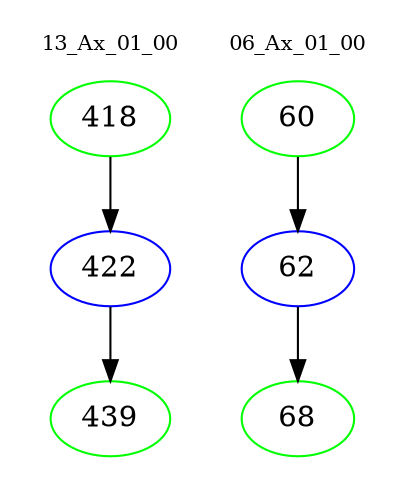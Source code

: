digraph{
subgraph cluster_0 {
color = white
label = "13_Ax_01_00";
fontsize=10;
T0_418 [label="418", color="green"]
T0_418 -> T0_422 [color="black"]
T0_422 [label="422", color="blue"]
T0_422 -> T0_439 [color="black"]
T0_439 [label="439", color="green"]
}
subgraph cluster_1 {
color = white
label = "06_Ax_01_00";
fontsize=10;
T1_60 [label="60", color="green"]
T1_60 -> T1_62 [color="black"]
T1_62 [label="62", color="blue"]
T1_62 -> T1_68 [color="black"]
T1_68 [label="68", color="green"]
}
}
